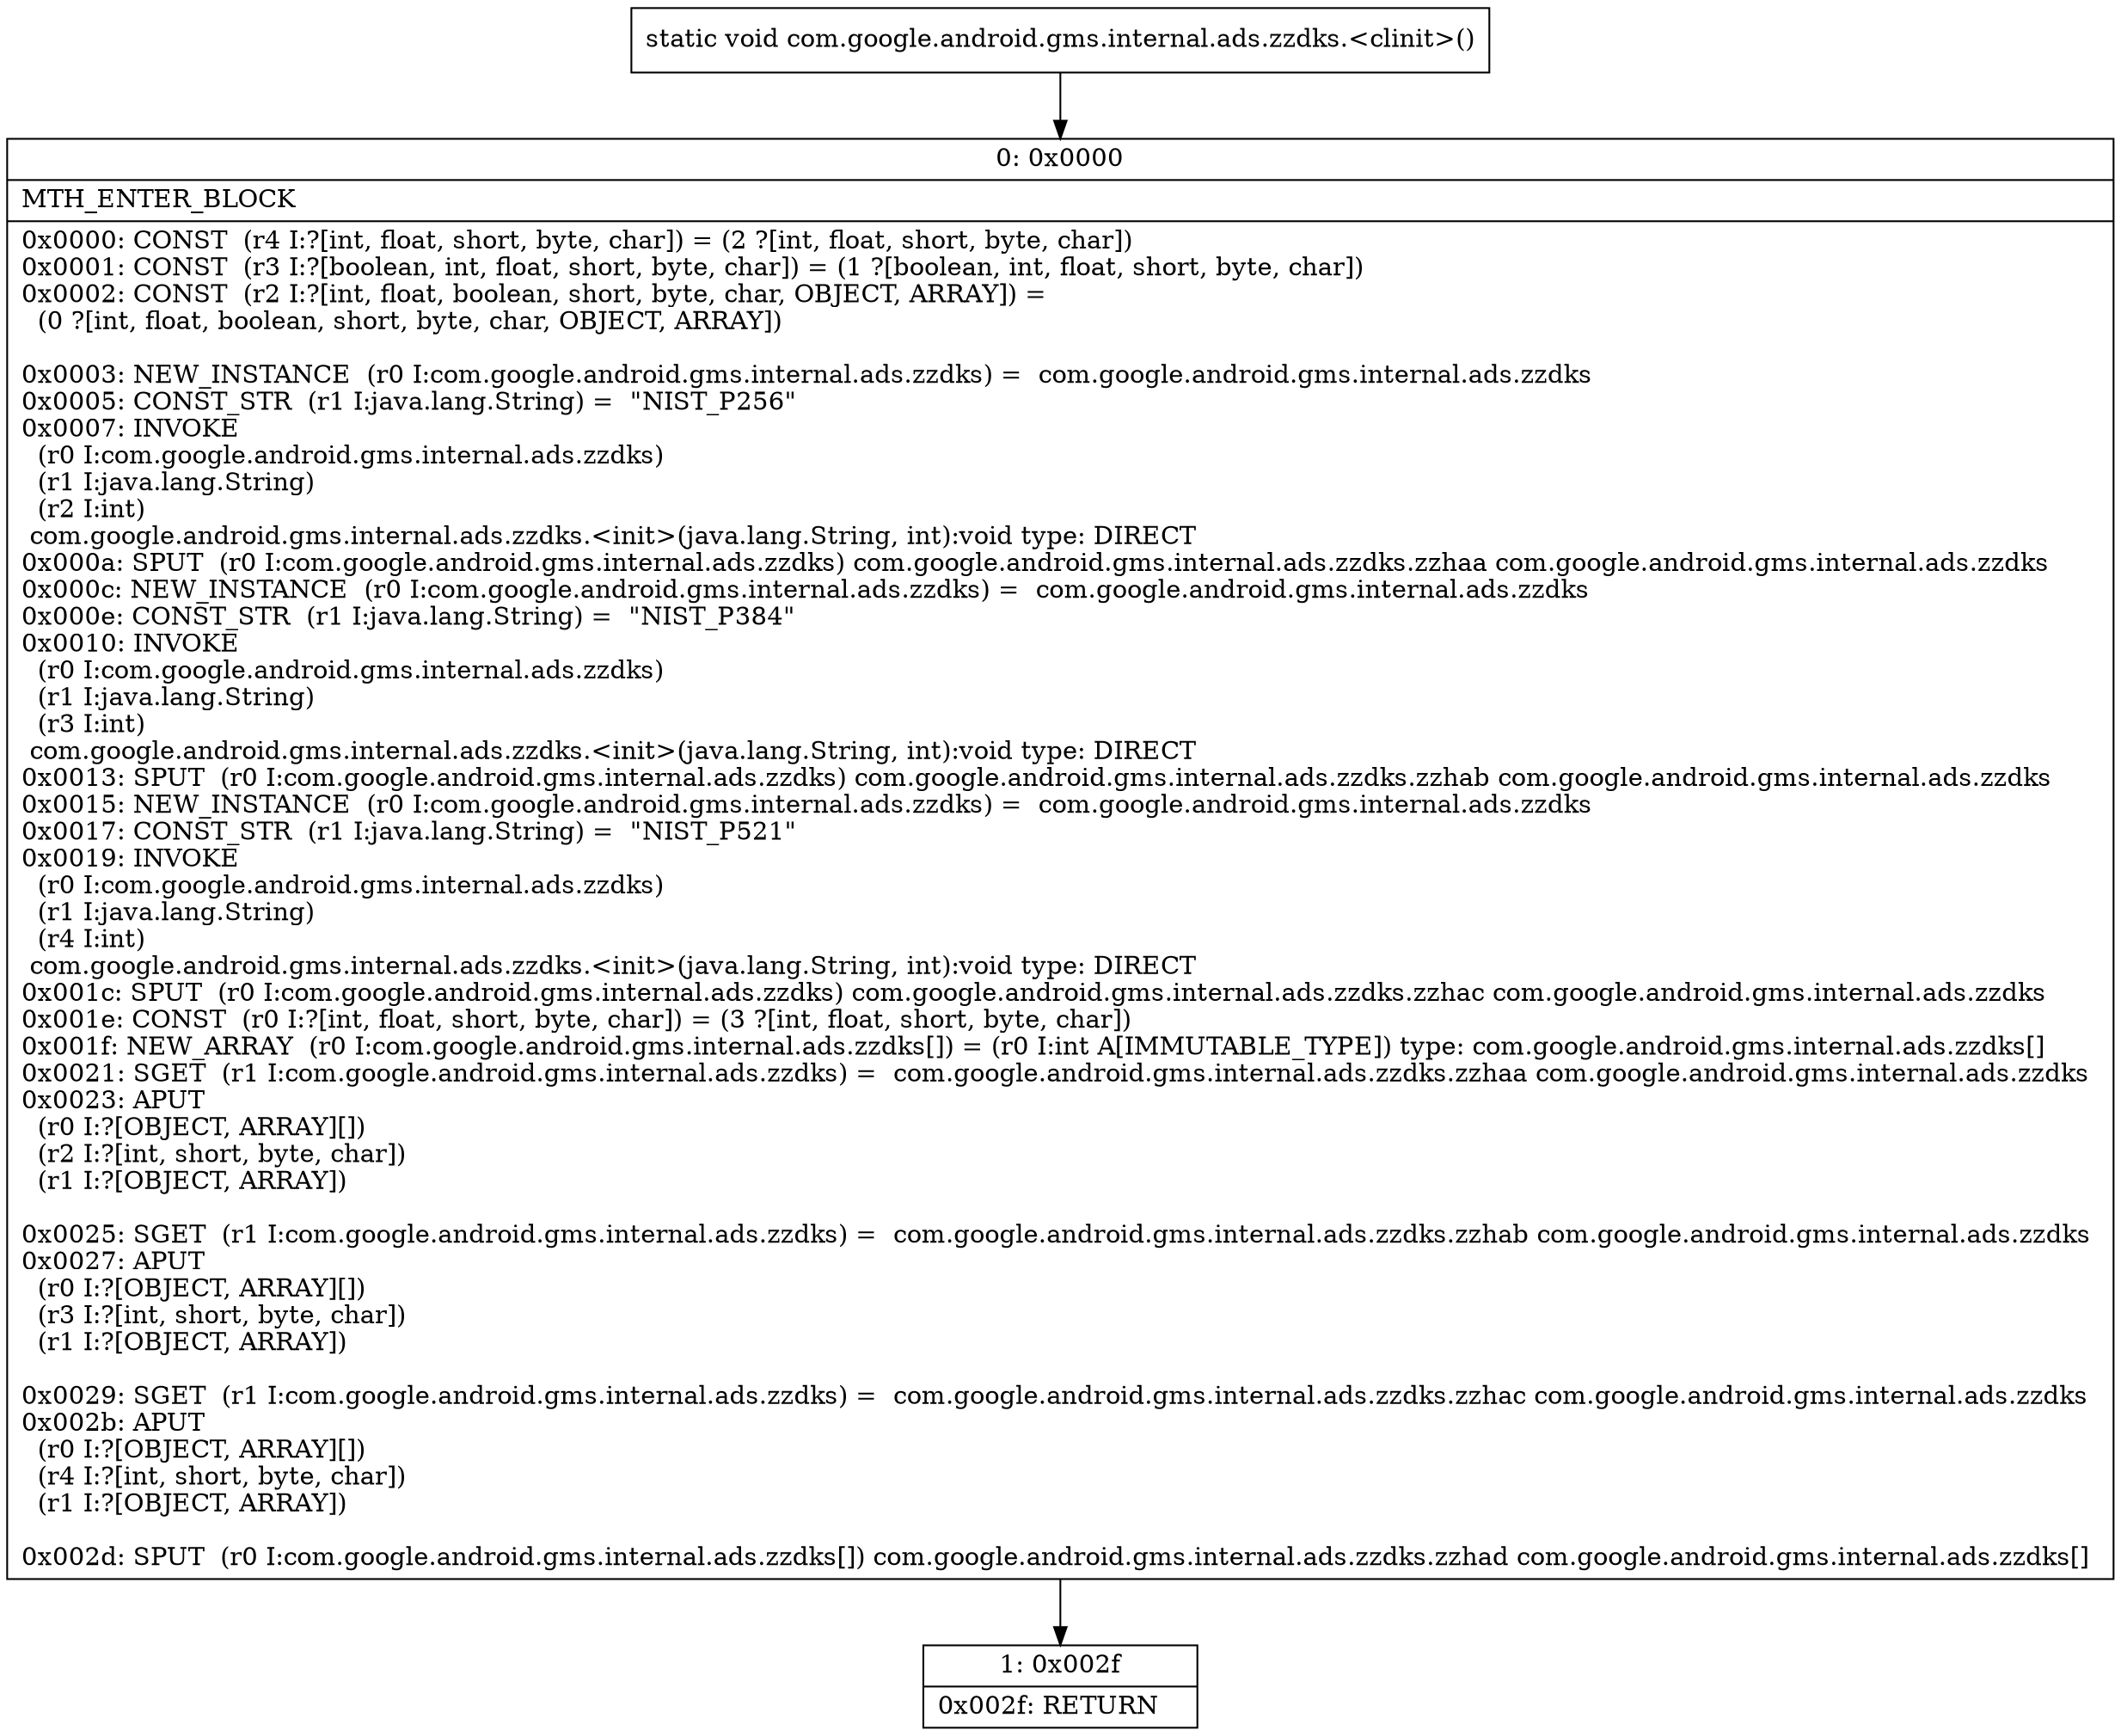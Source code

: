 digraph "CFG forcom.google.android.gms.internal.ads.zzdks.\<clinit\>()V" {
Node_0 [shape=record,label="{0\:\ 0x0000|MTH_ENTER_BLOCK\l|0x0000: CONST  (r4 I:?[int, float, short, byte, char]) = (2 ?[int, float, short, byte, char]) \l0x0001: CONST  (r3 I:?[boolean, int, float, short, byte, char]) = (1 ?[boolean, int, float, short, byte, char]) \l0x0002: CONST  (r2 I:?[int, float, boolean, short, byte, char, OBJECT, ARRAY]) = \l  (0 ?[int, float, boolean, short, byte, char, OBJECT, ARRAY])\l \l0x0003: NEW_INSTANCE  (r0 I:com.google.android.gms.internal.ads.zzdks) =  com.google.android.gms.internal.ads.zzdks \l0x0005: CONST_STR  (r1 I:java.lang.String) =  \"NIST_P256\" \l0x0007: INVOKE  \l  (r0 I:com.google.android.gms.internal.ads.zzdks)\l  (r1 I:java.lang.String)\l  (r2 I:int)\l com.google.android.gms.internal.ads.zzdks.\<init\>(java.lang.String, int):void type: DIRECT \l0x000a: SPUT  (r0 I:com.google.android.gms.internal.ads.zzdks) com.google.android.gms.internal.ads.zzdks.zzhaa com.google.android.gms.internal.ads.zzdks \l0x000c: NEW_INSTANCE  (r0 I:com.google.android.gms.internal.ads.zzdks) =  com.google.android.gms.internal.ads.zzdks \l0x000e: CONST_STR  (r1 I:java.lang.String) =  \"NIST_P384\" \l0x0010: INVOKE  \l  (r0 I:com.google.android.gms.internal.ads.zzdks)\l  (r1 I:java.lang.String)\l  (r3 I:int)\l com.google.android.gms.internal.ads.zzdks.\<init\>(java.lang.String, int):void type: DIRECT \l0x0013: SPUT  (r0 I:com.google.android.gms.internal.ads.zzdks) com.google.android.gms.internal.ads.zzdks.zzhab com.google.android.gms.internal.ads.zzdks \l0x0015: NEW_INSTANCE  (r0 I:com.google.android.gms.internal.ads.zzdks) =  com.google.android.gms.internal.ads.zzdks \l0x0017: CONST_STR  (r1 I:java.lang.String) =  \"NIST_P521\" \l0x0019: INVOKE  \l  (r0 I:com.google.android.gms.internal.ads.zzdks)\l  (r1 I:java.lang.String)\l  (r4 I:int)\l com.google.android.gms.internal.ads.zzdks.\<init\>(java.lang.String, int):void type: DIRECT \l0x001c: SPUT  (r0 I:com.google.android.gms.internal.ads.zzdks) com.google.android.gms.internal.ads.zzdks.zzhac com.google.android.gms.internal.ads.zzdks \l0x001e: CONST  (r0 I:?[int, float, short, byte, char]) = (3 ?[int, float, short, byte, char]) \l0x001f: NEW_ARRAY  (r0 I:com.google.android.gms.internal.ads.zzdks[]) = (r0 I:int A[IMMUTABLE_TYPE]) type: com.google.android.gms.internal.ads.zzdks[] \l0x0021: SGET  (r1 I:com.google.android.gms.internal.ads.zzdks) =  com.google.android.gms.internal.ads.zzdks.zzhaa com.google.android.gms.internal.ads.zzdks \l0x0023: APUT  \l  (r0 I:?[OBJECT, ARRAY][])\l  (r2 I:?[int, short, byte, char])\l  (r1 I:?[OBJECT, ARRAY])\l \l0x0025: SGET  (r1 I:com.google.android.gms.internal.ads.zzdks) =  com.google.android.gms.internal.ads.zzdks.zzhab com.google.android.gms.internal.ads.zzdks \l0x0027: APUT  \l  (r0 I:?[OBJECT, ARRAY][])\l  (r3 I:?[int, short, byte, char])\l  (r1 I:?[OBJECT, ARRAY])\l \l0x0029: SGET  (r1 I:com.google.android.gms.internal.ads.zzdks) =  com.google.android.gms.internal.ads.zzdks.zzhac com.google.android.gms.internal.ads.zzdks \l0x002b: APUT  \l  (r0 I:?[OBJECT, ARRAY][])\l  (r4 I:?[int, short, byte, char])\l  (r1 I:?[OBJECT, ARRAY])\l \l0x002d: SPUT  (r0 I:com.google.android.gms.internal.ads.zzdks[]) com.google.android.gms.internal.ads.zzdks.zzhad com.google.android.gms.internal.ads.zzdks[] \l}"];
Node_1 [shape=record,label="{1\:\ 0x002f|0x002f: RETURN   \l}"];
MethodNode[shape=record,label="{static void com.google.android.gms.internal.ads.zzdks.\<clinit\>() }"];
MethodNode -> Node_0;
Node_0 -> Node_1;
}

